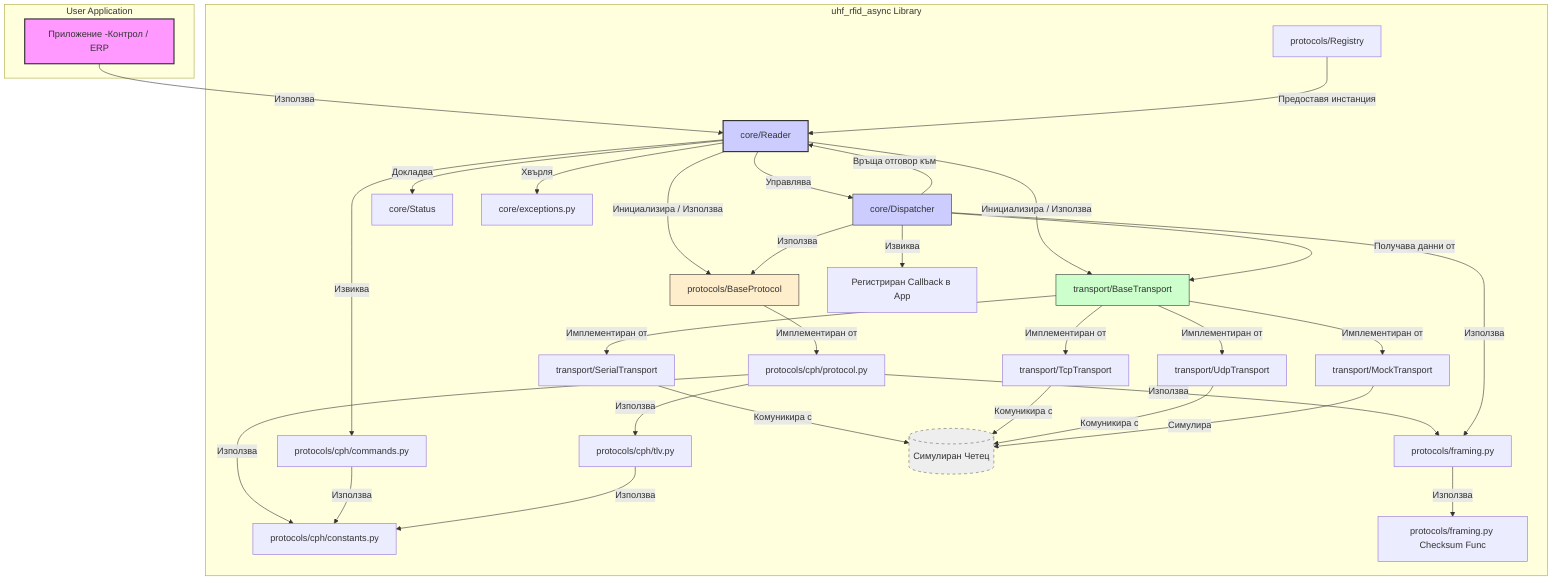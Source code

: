 graph TD
    subgraph User Application
        App[Приложение -Контрол / ERP]
    end

    subgraph uhf_rfid_async Library
        Core[core/Reader] -- Инициализира / Използва --> Transport[transport/BaseTransport]
        Core -- Инициализира / Използва --> Protocol[protocols/BaseProtocol]
        Core -- Извиква --> Commands[protocols/cph/commands.py]
        Core -- Управлява --> Dispatcher[core/Dispatcher]
        Core -- Докладва --> Status[core/Status]
        Core -- Хвърля --> Errors[core/exceptions.py]

        App -- Използва --> Core

        Transport -- Имплементиран от --> Serial[transport/SerialTransport]
        Transport -- Имплементиран от --> TCP[transport/TcpTransport]
        Transport -- Имплементиран от --> UDP[transport/UdpTransport]
        Transport -- Имплементиран от --> Mock[transport/MockTransport]

        ProtocolRegistry[protocols/Registry] -- Предоставя инстанция --> Core
        Protocol -- Имплементиран от --> CPHProto[protocols/cph/protocol.py]
        CPHProto -- Използва --> Framing[protocols/framing.py]
        CPHProto -- Използва --> TLV[protocols/cph/tlv.py]
        CPHProto -- Използва --> Constants[protocols/cph/constants.py]
        Commands -- Използва --> Constants
        TLV -- Използва --> Constants

        Framing -- Използва --> Checksum[protocols/framing.py Checksum Func]

        Dispatcher -- Получава данни от --> Transport
        Dispatcher -- Използва --> Framing
        Dispatcher -- Използва --> Protocol
        Dispatcher -- Извиква --> Callback[Регистриран Callback в App]
        Dispatcher -- Връща отговор към --> Core

        Serial -- Комуникира с --> HW[(Сериен Порт)]
        TCP -- Комуникира с --> HW[(TCP/IP Мрежа)]
        UDP -- Комуникира с --> HW[(UDP/IP Мрежа)]
        Mock -- Симулира --> HW[(Симулиран Четец)]

    end

    style App fill:#f9f,stroke:#333,stroke-width:2px
    style Core fill:#ccf,stroke:#333,stroke-width:2px
    style Transport fill:#cfc,stroke:#333,stroke-width:1px
    style Protocol fill:#fec,stroke:#333,stroke-width:1px
    style Dispatcher fill:#ccf,stroke:#333,stroke-width:1px
    style HW fill:#eee,stroke:#666,stroke-width:1px,stroke-dasharray: 5 5